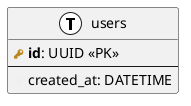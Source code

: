 @startuml
!procedure table($x)
entity $x << (T, white) >>
!endprocedure

!procedure primary_key($x)
<b><color:#b8861b><&key></color> $x</b>
!endprocedure

!procedure column($x)
<color:#efefef><&media-record></color> $x
!endprocedure

!procedure foreign_key($x)
<color:#efefef><&media-record></color> $x
!endprocedure

table("users") {
	primary_key(id): UUID <<PK>>
	--
	column(created_at): DATETIME
}
@enduml